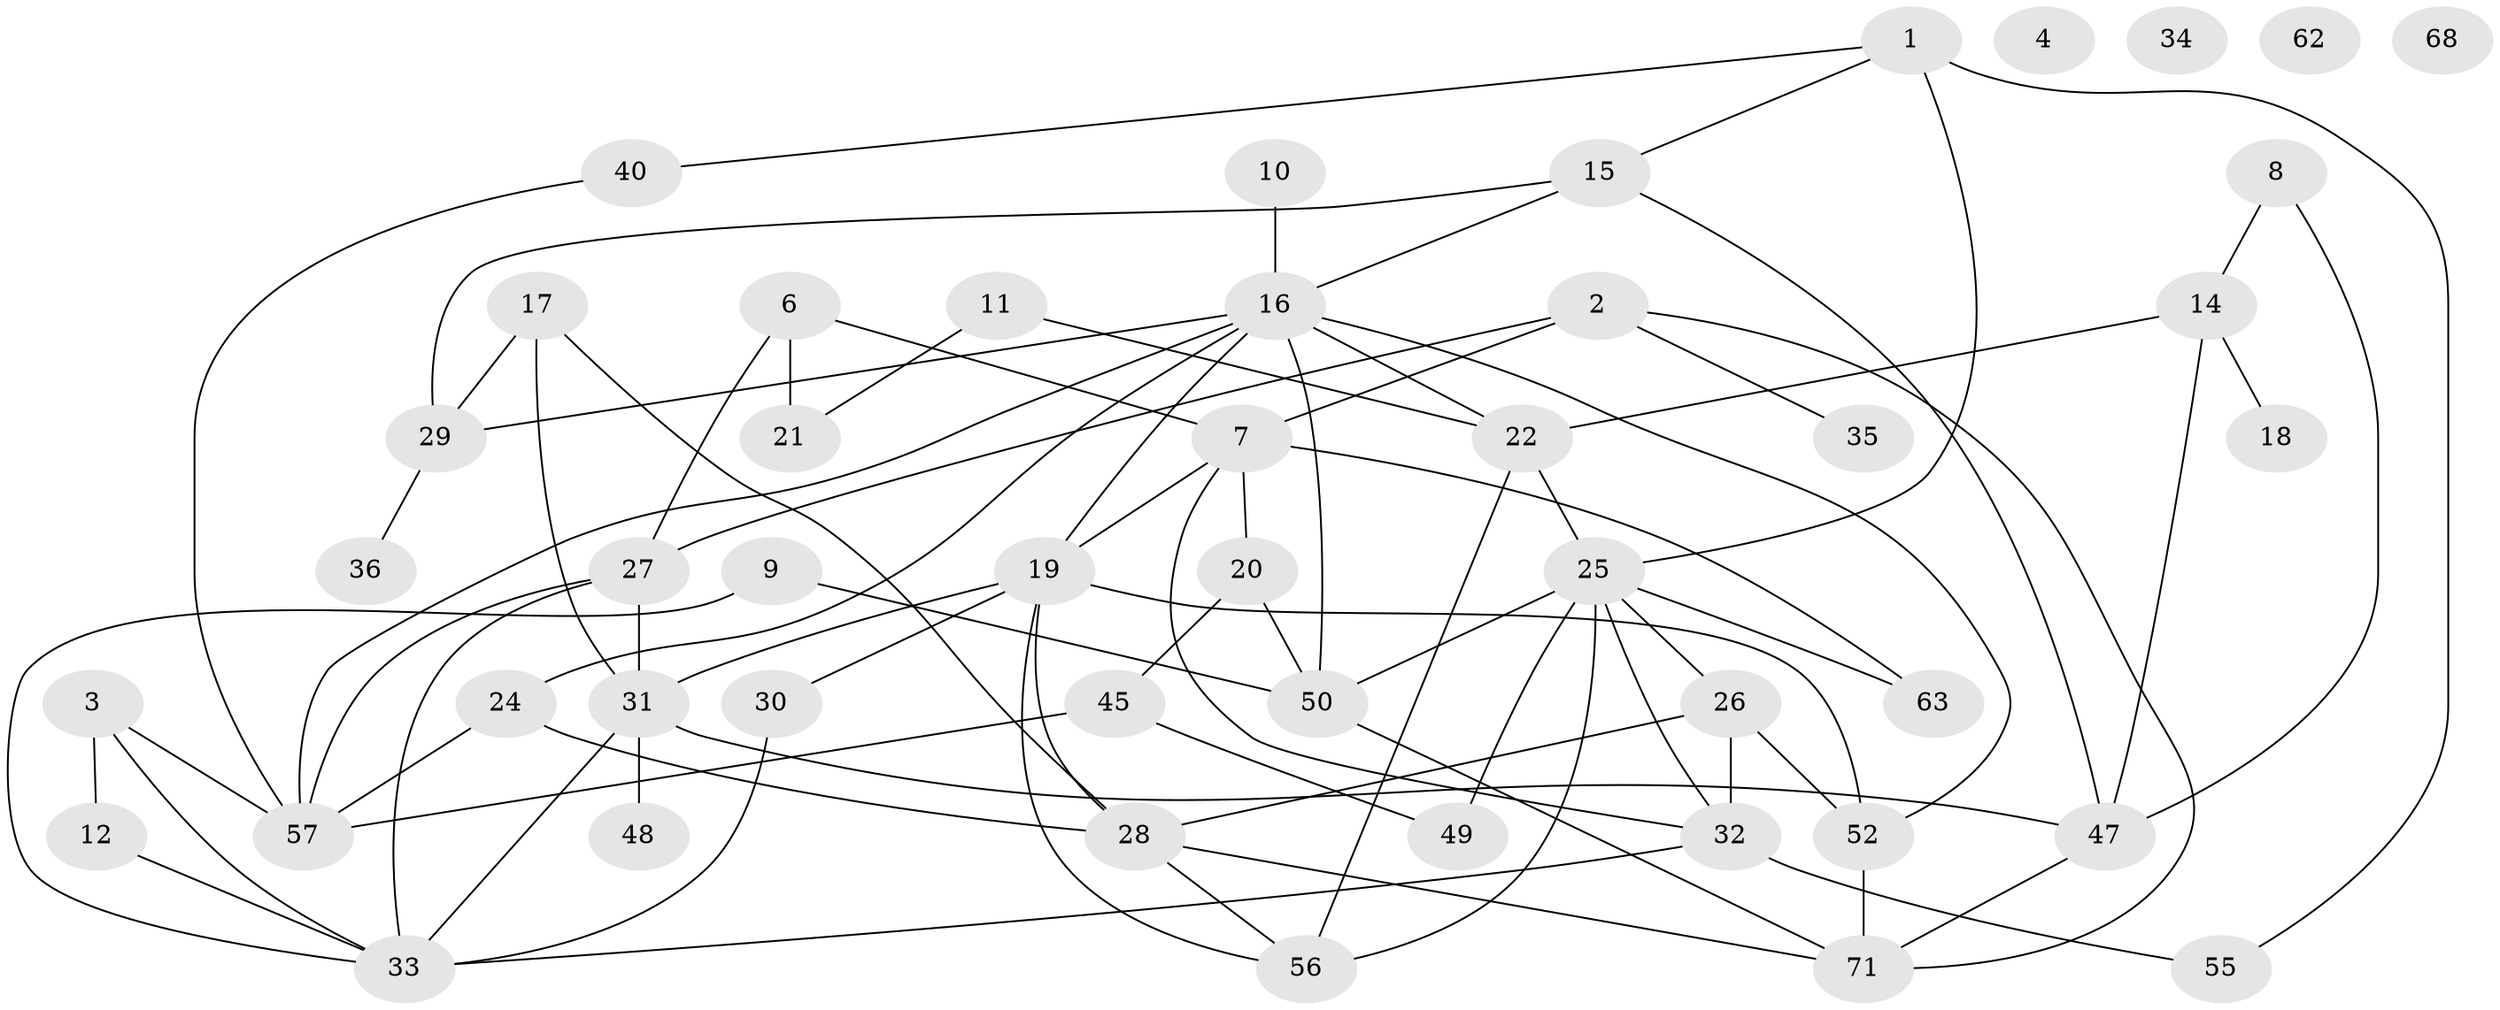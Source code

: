 // original degree distribution, {3: 0.25, 4: 0.1388888888888889, 0: 0.05555555555555555, 2: 0.2777777777777778, 1: 0.09722222222222222, 6: 0.013888888888888888, 7: 0.041666666666666664, 5: 0.1111111111111111, 8: 0.013888888888888888}
// Generated by graph-tools (version 1.1) at 2025/41/03/06/25 10:41:23]
// undirected, 47 vertices, 80 edges
graph export_dot {
graph [start="1"]
  node [color=gray90,style=filled];
  1 [super="+5"];
  2 [super="+13"];
  3;
  4;
  6 [super="+41"];
  7 [super="+23"];
  8 [super="+46"];
  9;
  10;
  11;
  12 [super="+60"];
  14 [super="+37"];
  15 [super="+39"];
  16 [super="+38"];
  17;
  18;
  19 [super="+66"];
  20 [super="+44"];
  21 [super="+43"];
  22 [super="+70"];
  24;
  25 [super="+69"];
  26 [super="+67"];
  27 [super="+58"];
  28 [super="+51"];
  29 [super="+64"];
  30;
  31 [super="+65"];
  32;
  33 [super="+42"];
  34;
  35;
  36;
  40;
  45 [super="+53"];
  47 [super="+61"];
  48;
  49;
  50;
  52 [super="+54"];
  55 [super="+59"];
  56;
  57 [super="+72"];
  62;
  63;
  68;
  71;
  1 -- 25;
  1 -- 40;
  1 -- 15;
  1 -- 55;
  2 -- 27;
  2 -- 71;
  2 -- 7;
  2 -- 35;
  3 -- 57;
  3 -- 33;
  3 -- 12;
  6 -- 21 [weight=2];
  6 -- 7;
  6 -- 27;
  7 -- 32;
  7 -- 19;
  7 -- 63;
  7 -- 20;
  8 -- 47;
  8 -- 14;
  9 -- 50;
  9 -- 33;
  10 -- 16;
  11 -- 21;
  11 -- 22;
  12 -- 33;
  14 -- 47;
  14 -- 22 [weight=2];
  14 -- 18;
  15 -- 29;
  15 -- 47;
  15 -- 16;
  16 -- 19;
  16 -- 24;
  16 -- 52;
  16 -- 57;
  16 -- 29;
  16 -- 50;
  16 -- 22;
  17 -- 29;
  17 -- 31;
  17 -- 28;
  19 -- 52;
  19 -- 56;
  19 -- 28;
  19 -- 30;
  19 -- 31 [weight=2];
  20 -- 50;
  20 -- 45;
  22 -- 56;
  22 -- 25;
  24 -- 28;
  24 -- 57;
  25 -- 56;
  25 -- 32;
  25 -- 49;
  25 -- 50;
  25 -- 63;
  25 -- 26;
  26 -- 32;
  26 -- 28;
  26 -- 52;
  27 -- 31;
  27 -- 57;
  27 -- 33;
  28 -- 71;
  28 -- 56;
  29 -- 36;
  30 -- 33;
  31 -- 48;
  31 -- 33;
  31 -- 47;
  32 -- 55;
  32 -- 33;
  40 -- 57;
  45 -- 49;
  45 -- 57;
  47 -- 71;
  50 -- 71;
  52 -- 71;
}
